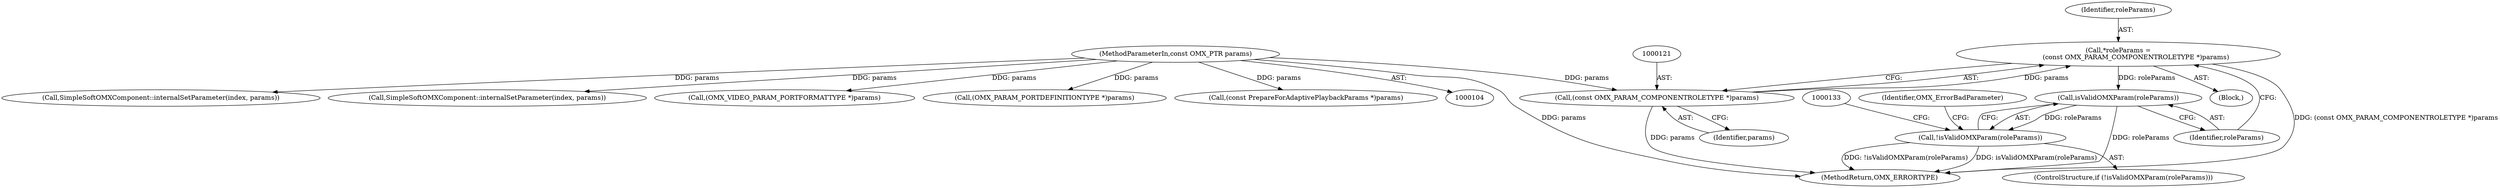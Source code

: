 digraph "0_Android_295c883fe3105b19bcd0f9e07d54c6b589fc5bff_40@pointer" {
"1000118" [label="(Call,*roleParams =\n                 (const OMX_PARAM_COMPONENTROLETYPE *)params)"];
"1000120" [label="(Call,(const OMX_PARAM_COMPONENTROLETYPE *)params)"];
"1000106" [label="(MethodParameterIn,const OMX_PTR params)"];
"1000125" [label="(Call,isValidOMXParam(roleParams))"];
"1000124" [label="(Call,!isValidOMXParam(roleParams))"];
"1000125" [label="(Call,isValidOMXParam(roleParams))"];
"1000395" [label="(Call,SimpleSoftOMXComponent::internalSetParameter(index, params))"];
"1000118" [label="(Call,*roleParams =\n                 (const OMX_PARAM_COMPONENTROLETYPE *)params)"];
"1000124" [label="(Call,!isValidOMXParam(roleParams))"];
"1000129" [label="(Identifier,OMX_ErrorBadParameter)"];
"1000116" [label="(Block,)"];
"1000120" [label="(Call,(const OMX_PARAM_COMPONENTROLETYPE *)params)"];
"1000119" [label="(Identifier,roleParams)"];
"1000400" [label="(Call,SimpleSoftOMXComponent::internalSetParameter(index, params))"];
"1000123" [label="(ControlStructure,if (!isValidOMXParam(roleParams)))"];
"1000151" [label="(Call,(OMX_VIDEO_PARAM_PORTFORMATTYPE *)params)"];
"1000122" [label="(Identifier,params)"];
"1000403" [label="(MethodReturn,OMX_ERRORTYPE)"];
"1000106" [label="(MethodParameterIn,const OMX_PTR params)"];
"1000126" [label="(Identifier,roleParams)"];
"1000277" [label="(Call,(OMX_PARAM_PORTDEFINITIONTYPE *)params)"];
"1000225" [label="(Call,(const PrepareForAdaptivePlaybackParams *)params)"];
"1000118" -> "1000116"  [label="AST: "];
"1000118" -> "1000120"  [label="CFG: "];
"1000119" -> "1000118"  [label="AST: "];
"1000120" -> "1000118"  [label="AST: "];
"1000126" -> "1000118"  [label="CFG: "];
"1000118" -> "1000403"  [label="DDG: (const OMX_PARAM_COMPONENTROLETYPE *)params"];
"1000120" -> "1000118"  [label="DDG: params"];
"1000118" -> "1000125"  [label="DDG: roleParams"];
"1000120" -> "1000122"  [label="CFG: "];
"1000121" -> "1000120"  [label="AST: "];
"1000122" -> "1000120"  [label="AST: "];
"1000120" -> "1000403"  [label="DDG: params"];
"1000106" -> "1000120"  [label="DDG: params"];
"1000106" -> "1000104"  [label="AST: "];
"1000106" -> "1000403"  [label="DDG: params"];
"1000106" -> "1000151"  [label="DDG: params"];
"1000106" -> "1000225"  [label="DDG: params"];
"1000106" -> "1000277"  [label="DDG: params"];
"1000106" -> "1000395"  [label="DDG: params"];
"1000106" -> "1000400"  [label="DDG: params"];
"1000125" -> "1000124"  [label="AST: "];
"1000125" -> "1000126"  [label="CFG: "];
"1000126" -> "1000125"  [label="AST: "];
"1000124" -> "1000125"  [label="CFG: "];
"1000125" -> "1000403"  [label="DDG: roleParams"];
"1000125" -> "1000124"  [label="DDG: roleParams"];
"1000124" -> "1000123"  [label="AST: "];
"1000129" -> "1000124"  [label="CFG: "];
"1000133" -> "1000124"  [label="CFG: "];
"1000124" -> "1000403"  [label="DDG: isValidOMXParam(roleParams)"];
"1000124" -> "1000403"  [label="DDG: !isValidOMXParam(roleParams)"];
}
